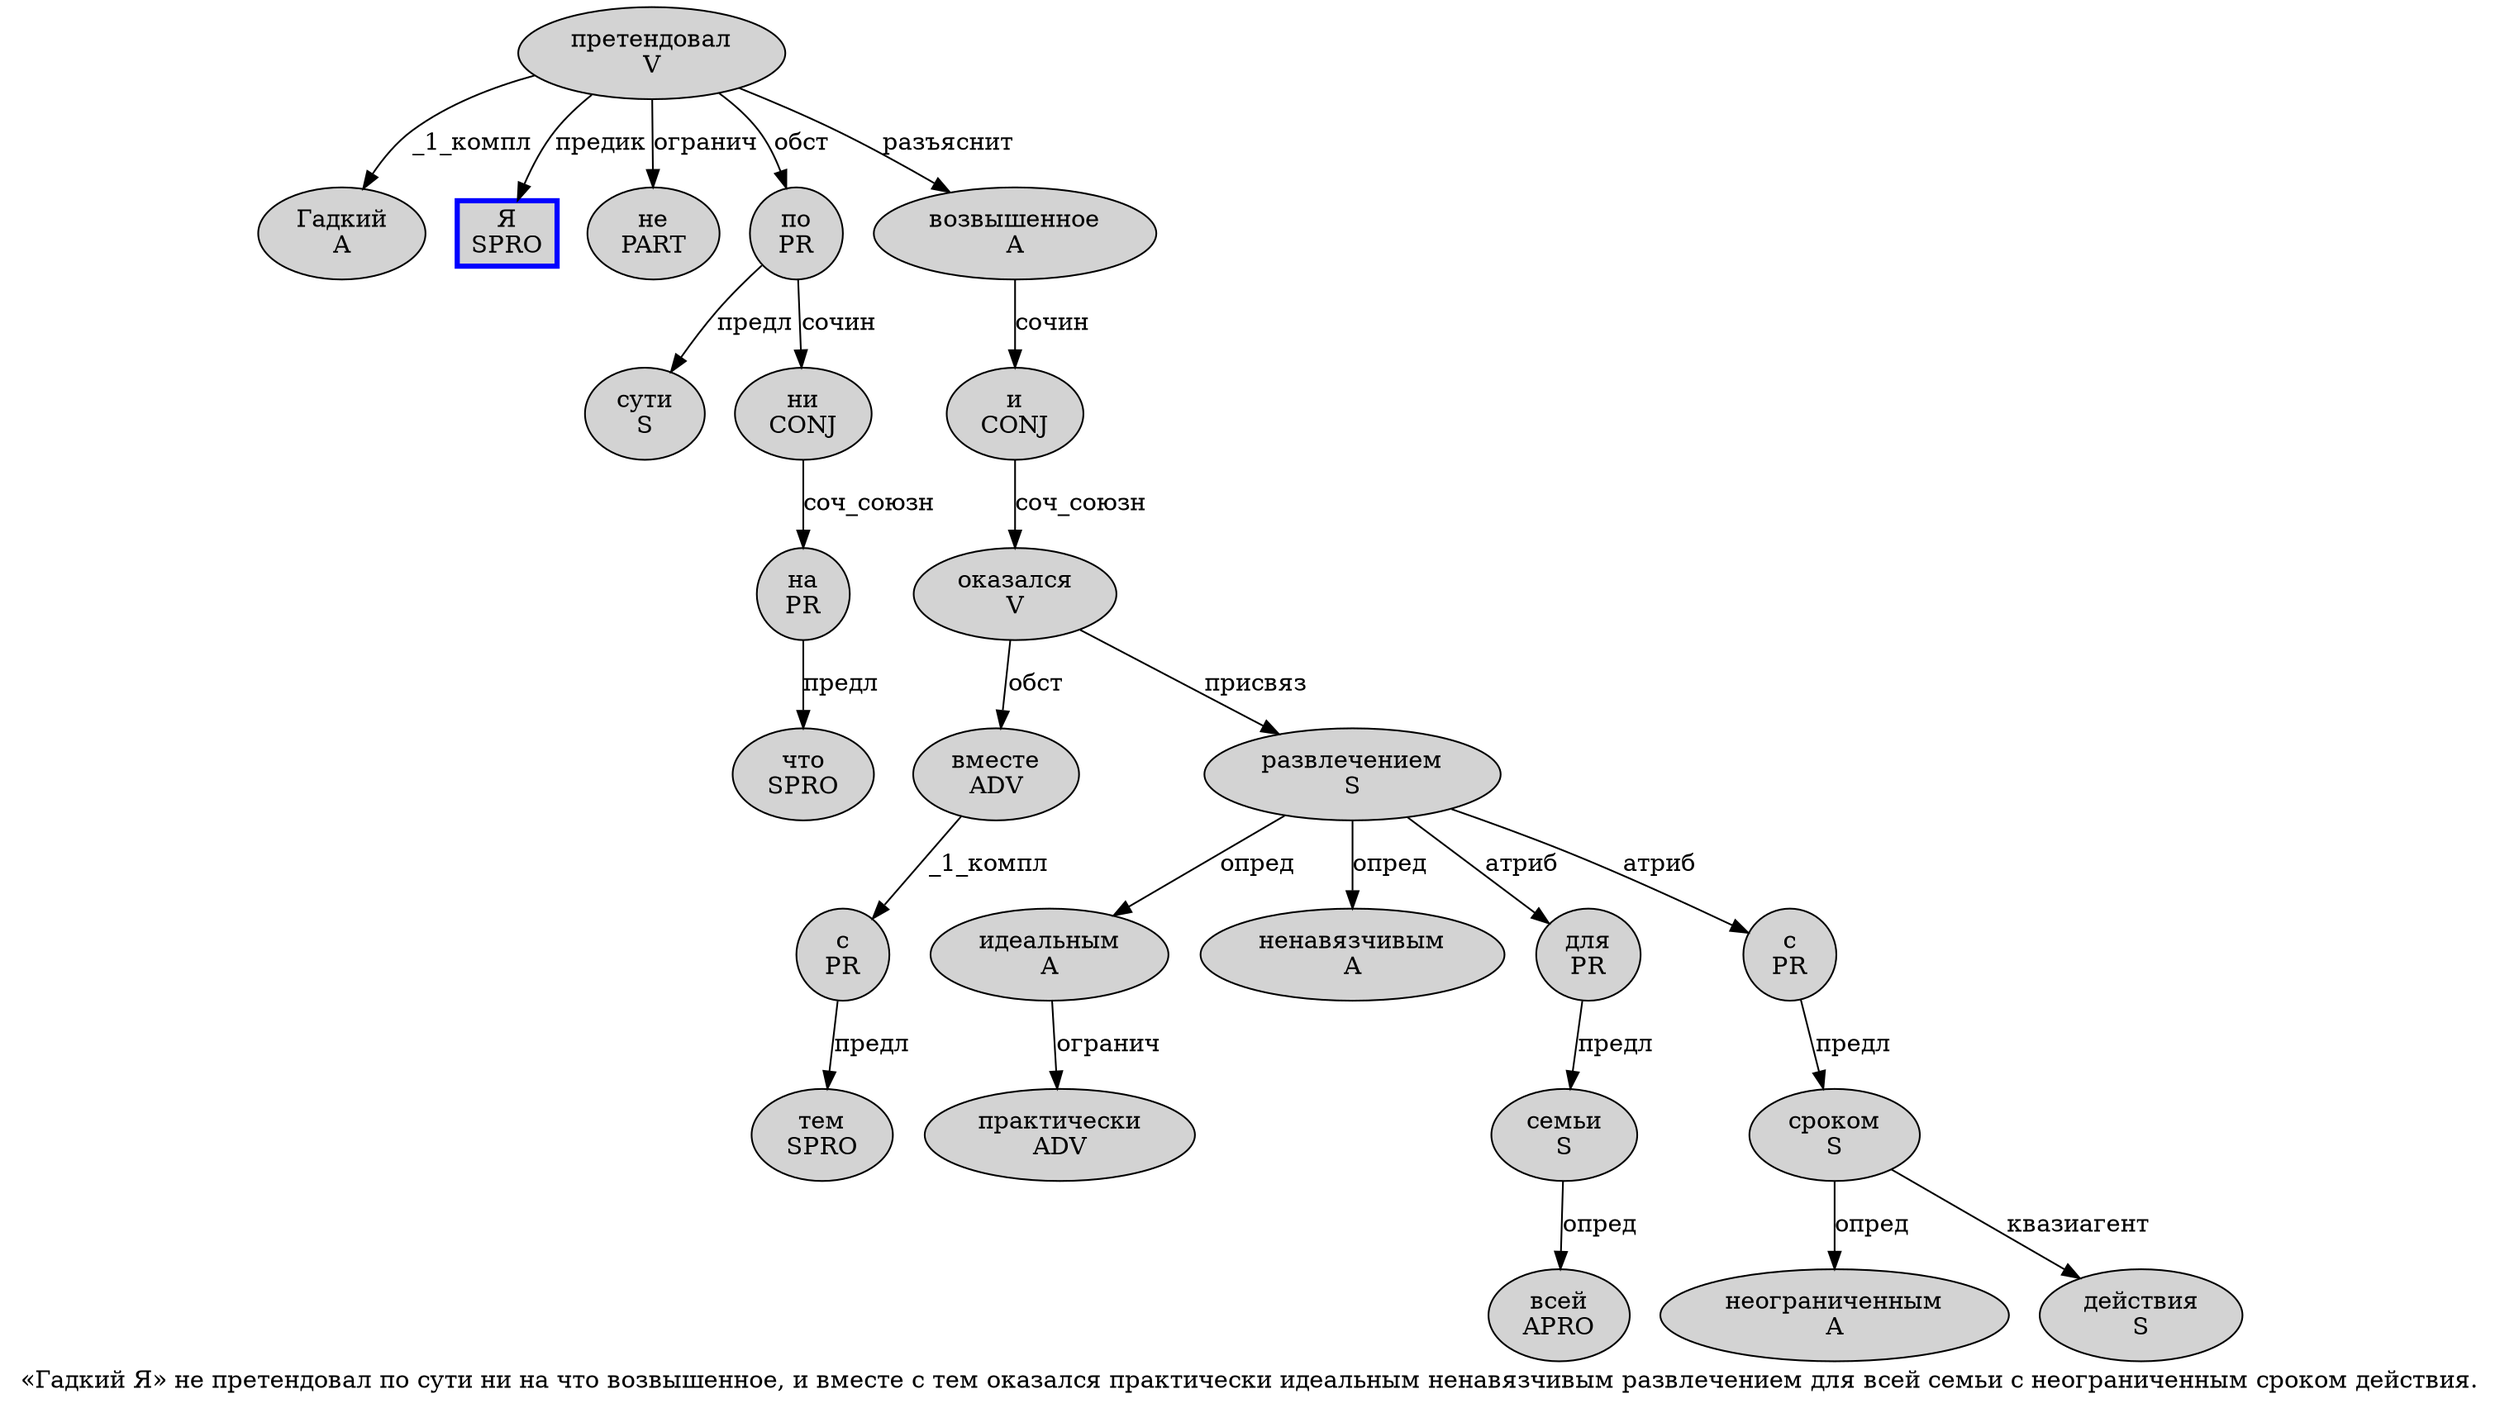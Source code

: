 digraph SENTENCE_2842 {
	graph [label="«Гадкий Я» не претендовал по сути ни на что возвышенное, и вместе с тем оказался практически идеальным ненавязчивым развлечением для всей семьи с неограниченным сроком действия."]
	node [style=filled]
		1 [label="Гадкий
A" color="" fillcolor=lightgray penwidth=1 shape=ellipse]
		2 [label="Я
SPRO" color=blue fillcolor=lightgray penwidth=3 shape=box]
		4 [label="не
PART" color="" fillcolor=lightgray penwidth=1 shape=ellipse]
		5 [label="претендовал
V" color="" fillcolor=lightgray penwidth=1 shape=ellipse]
		6 [label="по
PR" color="" fillcolor=lightgray penwidth=1 shape=ellipse]
		7 [label="сути
S" color="" fillcolor=lightgray penwidth=1 shape=ellipse]
		8 [label="ни
CONJ" color="" fillcolor=lightgray penwidth=1 shape=ellipse]
		9 [label="на
PR" color="" fillcolor=lightgray penwidth=1 shape=ellipse]
		10 [label="что
SPRO" color="" fillcolor=lightgray penwidth=1 shape=ellipse]
		11 [label="возвышенное
A" color="" fillcolor=lightgray penwidth=1 shape=ellipse]
		13 [label="и
CONJ" color="" fillcolor=lightgray penwidth=1 shape=ellipse]
		14 [label="вместе
ADV" color="" fillcolor=lightgray penwidth=1 shape=ellipse]
		15 [label="с
PR" color="" fillcolor=lightgray penwidth=1 shape=ellipse]
		16 [label="тем
SPRO" color="" fillcolor=lightgray penwidth=1 shape=ellipse]
		17 [label="оказался
V" color="" fillcolor=lightgray penwidth=1 shape=ellipse]
		18 [label="практически
ADV" color="" fillcolor=lightgray penwidth=1 shape=ellipse]
		19 [label="идеальным
A" color="" fillcolor=lightgray penwidth=1 shape=ellipse]
		20 [label="ненавязчивым
A" color="" fillcolor=lightgray penwidth=1 shape=ellipse]
		21 [label="развлечением
S" color="" fillcolor=lightgray penwidth=1 shape=ellipse]
		22 [label="для
PR" color="" fillcolor=lightgray penwidth=1 shape=ellipse]
		23 [label="всей
APRO" color="" fillcolor=lightgray penwidth=1 shape=ellipse]
		24 [label="семьи
S" color="" fillcolor=lightgray penwidth=1 shape=ellipse]
		25 [label="с
PR" color="" fillcolor=lightgray penwidth=1 shape=ellipse]
		26 [label="неограниченным
A" color="" fillcolor=lightgray penwidth=1 shape=ellipse]
		27 [label="сроком
S" color="" fillcolor=lightgray penwidth=1 shape=ellipse]
		28 [label="действия
S" color="" fillcolor=lightgray penwidth=1 shape=ellipse]
			13 -> 17 [label="соч_союзн"]
			21 -> 19 [label="опред"]
			21 -> 20 [label="опред"]
			21 -> 22 [label="атриб"]
			21 -> 25 [label="атриб"]
			27 -> 26 [label="опред"]
			27 -> 28 [label="квазиагент"]
			15 -> 16 [label="предл"]
			6 -> 7 [label="предл"]
			6 -> 8 [label="сочин"]
			17 -> 14 [label="обст"]
			17 -> 21 [label="присвяз"]
			25 -> 27 [label="предл"]
			8 -> 9 [label="соч_союзн"]
			9 -> 10 [label="предл"]
			11 -> 13 [label="сочин"]
			22 -> 24 [label="предл"]
			24 -> 23 [label="опред"]
			14 -> 15 [label="_1_компл"]
			5 -> 1 [label="_1_компл"]
			5 -> 2 [label="предик"]
			5 -> 4 [label="огранич"]
			5 -> 6 [label="обст"]
			5 -> 11 [label="разъяснит"]
			19 -> 18 [label="огранич"]
}